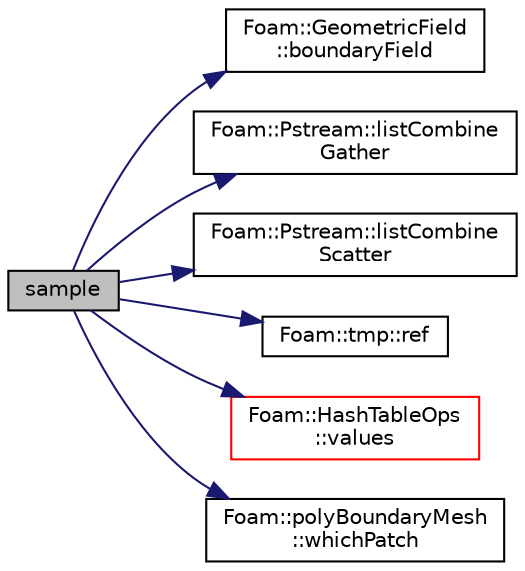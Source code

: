 digraph "sample"
{
  bgcolor="transparent";
  edge [fontname="Helvetica",fontsize="10",labelfontname="Helvetica",labelfontsize="10"];
  node [fontname="Helvetica",fontsize="10",shape=record];
  rankdir="LR";
  Node1 [label="sample",height=0.2,width=0.4,color="black", fillcolor="grey75", style="filled" fontcolor="black"];
  Node1 -> Node2 [color="midnightblue",fontsize="10",style="solid",fontname="Helvetica"];
  Node2 [label="Foam::GeometricField\l::boundaryField",height=0.2,width=0.4,color="black",URL="$classFoam_1_1GeometricField.html#a6987ef31fb532d0fc43c84eca14fe558",tooltip="Return const-reference to the boundary field. "];
  Node1 -> Node3 [color="midnightblue",fontsize="10",style="solid",fontname="Helvetica"];
  Node3 [label="Foam::Pstream::listCombine\lGather",height=0.2,width=0.4,color="black",URL="$classFoam_1_1Pstream.html#a8c0e5044dc4a942cf62b06797c3a743f"];
  Node1 -> Node4 [color="midnightblue",fontsize="10",style="solid",fontname="Helvetica"];
  Node4 [label="Foam::Pstream::listCombine\lScatter",height=0.2,width=0.4,color="black",URL="$classFoam_1_1Pstream.html#adfd4915b68ab7181dccb847976286e56",tooltip="Scatter data. Reverse of combineGather. "];
  Node1 -> Node5 [color="midnightblue",fontsize="10",style="solid",fontname="Helvetica"];
  Node5 [label="Foam::tmp::ref",height=0.2,width=0.4,color="black",URL="$classFoam_1_1tmp.html#af16202cc9b8e931206cfceb8d9779bb2",tooltip="Return non-const reference to the contents of a non-null managed pointer. "];
  Node1 -> Node6 [color="midnightblue",fontsize="10",style="solid",fontname="Helvetica"];
  Node6 [label="Foam::HashTableOps\l::values",height=0.2,width=0.4,color="red",URL="$namespaceFoam_1_1HashTableOps.html#ac4b37690391dc27447cbff9181265054",tooltip="List of values from HashTable, optionally sorted. "];
  Node1 -> Node7 [color="midnightblue",fontsize="10",style="solid",fontname="Helvetica"];
  Node7 [label="Foam::polyBoundaryMesh\l::whichPatch",height=0.2,width=0.4,color="black",URL="$classFoam_1_1polyBoundaryMesh.html#a6d7e875689c6272231ad4b60139b7324",tooltip="Return patch index for a given face label. "];
}
